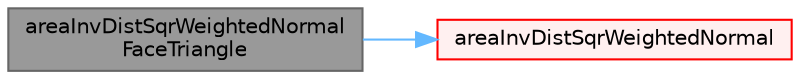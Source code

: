 digraph "areaInvDistSqrWeightedNormalFaceTriangle"
{
 // LATEX_PDF_SIZE
  bgcolor="transparent";
  edge [fontname=Helvetica,fontsize=10,labelfontname=Helvetica,labelfontsize=10];
  node [fontname=Helvetica,fontsize=10,shape=box,height=0.2,width=0.4];
  rankdir="LR";
  Node1 [id="Node000001",label="areaInvDistSqrWeightedNormal\lFaceTriangle",height=0.2,width=0.4,color="gray40", fillcolor="grey60", style="filled", fontcolor="black",tooltip=" "];
  Node1 -> Node2 [id="edge1_Node000001_Node000002",color="steelblue1",style="solid",tooltip=" "];
  Node2 [id="Node000002",label="areaInvDistSqrWeightedNormal",height=0.2,width=0.4,color="red", fillcolor="#FFF0F0", style="filled",URL="$namespaceFoam.html#a27cf465baceff6a0f9b1b075a78b0e38",tooltip=" "];
}
